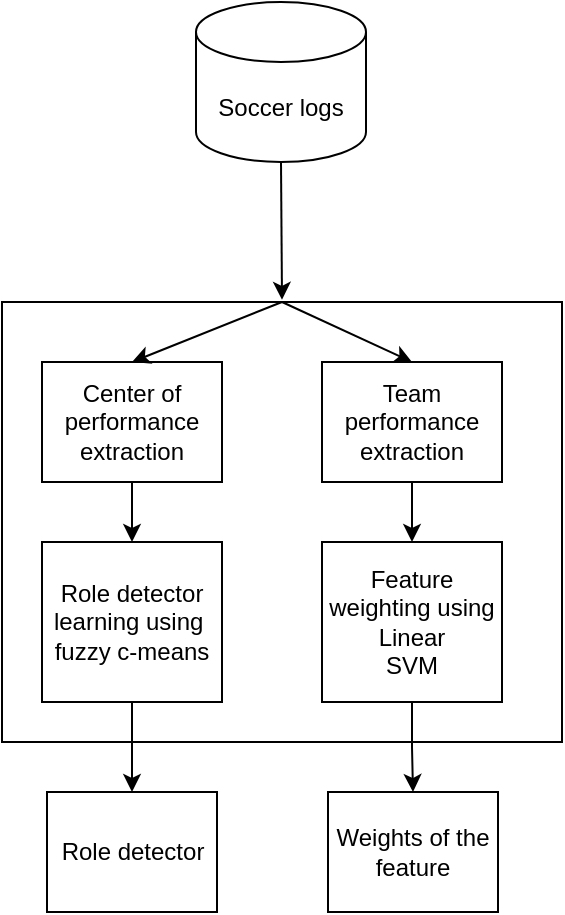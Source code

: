 <mxfile version="24.7.1" type="github">
  <diagram name="Page-1" id="jKN-ir5nlZROyzEBMy9K">
    <mxGraphModel dx="1434" dy="752" grid="1" gridSize="10" guides="1" tooltips="1" connect="1" arrows="1" fold="1" page="1" pageScale="1" pageWidth="850" pageHeight="1100" math="0" shadow="0">
      <root>
        <mxCell id="0" />
        <mxCell id="1" parent="0" />
        <mxCell id="XNvJw6pzslVSsApbo8Ck-1" value="" style="rounded=0;whiteSpace=wrap;html=1;" vertex="1" parent="1">
          <mxGeometry x="30" y="200" width="280" height="220" as="geometry" />
        </mxCell>
        <mxCell id="XNvJw6pzslVSsApbo8Ck-2" value="" style="edgeStyle=orthogonalEdgeStyle;rounded=0;orthogonalLoop=1;jettySize=auto;html=1;" edge="1" parent="1" source="XNvJw6pzslVSsApbo8Ck-3" target="XNvJw6pzslVSsApbo8Ck-7">
          <mxGeometry relative="1" as="geometry" />
        </mxCell>
        <mxCell id="XNvJw6pzslVSsApbo8Ck-3" value="Team performance extraction" style="rounded=0;whiteSpace=wrap;html=1;" vertex="1" parent="1">
          <mxGeometry x="190" y="230" width="90" height="60" as="geometry" />
        </mxCell>
        <mxCell id="XNvJw6pzslVSsApbo8Ck-17" value="" style="edgeStyle=orthogonalEdgeStyle;rounded=0;orthogonalLoop=1;jettySize=auto;html=1;" edge="1" parent="1" source="XNvJw6pzslVSsApbo8Ck-4" target="XNvJw6pzslVSsApbo8Ck-16">
          <mxGeometry relative="1" as="geometry" />
        </mxCell>
        <mxCell id="XNvJw6pzslVSsApbo8Ck-4" value="Role detector learning using&amp;nbsp;&lt;div&gt;fuzzy c-means&lt;/div&gt;" style="rounded=0;whiteSpace=wrap;html=1;" vertex="1" parent="1">
          <mxGeometry x="50" y="320" width="90" height="80" as="geometry" />
        </mxCell>
        <mxCell id="XNvJw6pzslVSsApbo8Ck-5" value="" style="edgeStyle=orthogonalEdgeStyle;rounded=0;orthogonalLoop=1;jettySize=auto;html=1;" edge="1" parent="1" source="XNvJw6pzslVSsApbo8Ck-6" target="XNvJw6pzslVSsApbo8Ck-4">
          <mxGeometry relative="1" as="geometry" />
        </mxCell>
        <mxCell id="XNvJw6pzslVSsApbo8Ck-6" value="Center of performance extraction" style="rounded=0;whiteSpace=wrap;html=1;" vertex="1" parent="1">
          <mxGeometry x="50" y="230" width="90" height="60" as="geometry" />
        </mxCell>
        <mxCell id="XNvJw6pzslVSsApbo8Ck-19" value="" style="edgeStyle=orthogonalEdgeStyle;rounded=0;orthogonalLoop=1;jettySize=auto;html=1;" edge="1" parent="1" source="XNvJw6pzslVSsApbo8Ck-7" target="XNvJw6pzslVSsApbo8Ck-18">
          <mxGeometry relative="1" as="geometry" />
        </mxCell>
        <mxCell id="XNvJw6pzslVSsApbo8Ck-7" value="Feature weighting using Linear&lt;br&gt;&lt;span style=&quot;background-color: initial;&quot;&gt;SVM&lt;/span&gt;" style="rounded=0;whiteSpace=wrap;html=1;" vertex="1" parent="1">
          <mxGeometry x="190" y="320" width="90" height="80" as="geometry" />
        </mxCell>
        <mxCell id="XNvJw6pzslVSsApbo8Ck-8" value="" style="endArrow=classic;html=1;rounded=0;entryX=0.5;entryY=0;entryDx=0;entryDy=0;" edge="1" parent="1" target="XNvJw6pzslVSsApbo8Ck-6">
          <mxGeometry width="50" height="50" relative="1" as="geometry">
            <mxPoint x="170" y="200" as="sourcePoint" />
            <mxPoint x="220" y="150" as="targetPoint" />
          </mxGeometry>
        </mxCell>
        <mxCell id="XNvJw6pzslVSsApbo8Ck-9" value="" style="endArrow=classic;html=1;rounded=0;exitX=0.5;exitY=0;exitDx=0;exitDy=0;entryX=0.5;entryY=0;entryDx=0;entryDy=0;" edge="1" parent="1" source="XNvJw6pzslVSsApbo8Ck-1" target="XNvJw6pzslVSsApbo8Ck-3">
          <mxGeometry width="50" height="50" relative="1" as="geometry">
            <mxPoint x="400" y="410" as="sourcePoint" />
            <mxPoint x="450" y="360" as="targetPoint" />
          </mxGeometry>
        </mxCell>
        <mxCell id="XNvJw6pzslVSsApbo8Ck-11" value="Soccer logs" style="shape=cylinder3;whiteSpace=wrap;html=1;boundedLbl=1;backgroundOutline=1;size=15;" vertex="1" parent="1">
          <mxGeometry x="127" y="50" width="85" height="80" as="geometry" />
        </mxCell>
        <mxCell id="XNvJw6pzslVSsApbo8Ck-14" value="" style="endArrow=classic;html=1;rounded=0;exitX=0.5;exitY=1;exitDx=0;exitDy=0;exitPerimeter=0;entryX=0.475;entryY=-0.005;entryDx=0;entryDy=0;entryPerimeter=0;" edge="1" parent="1">
          <mxGeometry width="50" height="50" relative="1" as="geometry">
            <mxPoint x="169.5" y="130" as="sourcePoint" />
            <mxPoint x="170" y="198.9" as="targetPoint" />
          </mxGeometry>
        </mxCell>
        <mxCell id="XNvJw6pzslVSsApbo8Ck-16" value="Role detector" style="rounded=0;whiteSpace=wrap;html=1;" vertex="1" parent="1">
          <mxGeometry x="52.5" y="445" width="85" height="60" as="geometry" />
        </mxCell>
        <mxCell id="XNvJw6pzslVSsApbo8Ck-18" value="Weights of the feature" style="rounded=0;whiteSpace=wrap;html=1;" vertex="1" parent="1">
          <mxGeometry x="193" y="445" width="85" height="60" as="geometry" />
        </mxCell>
      </root>
    </mxGraphModel>
  </diagram>
</mxfile>
